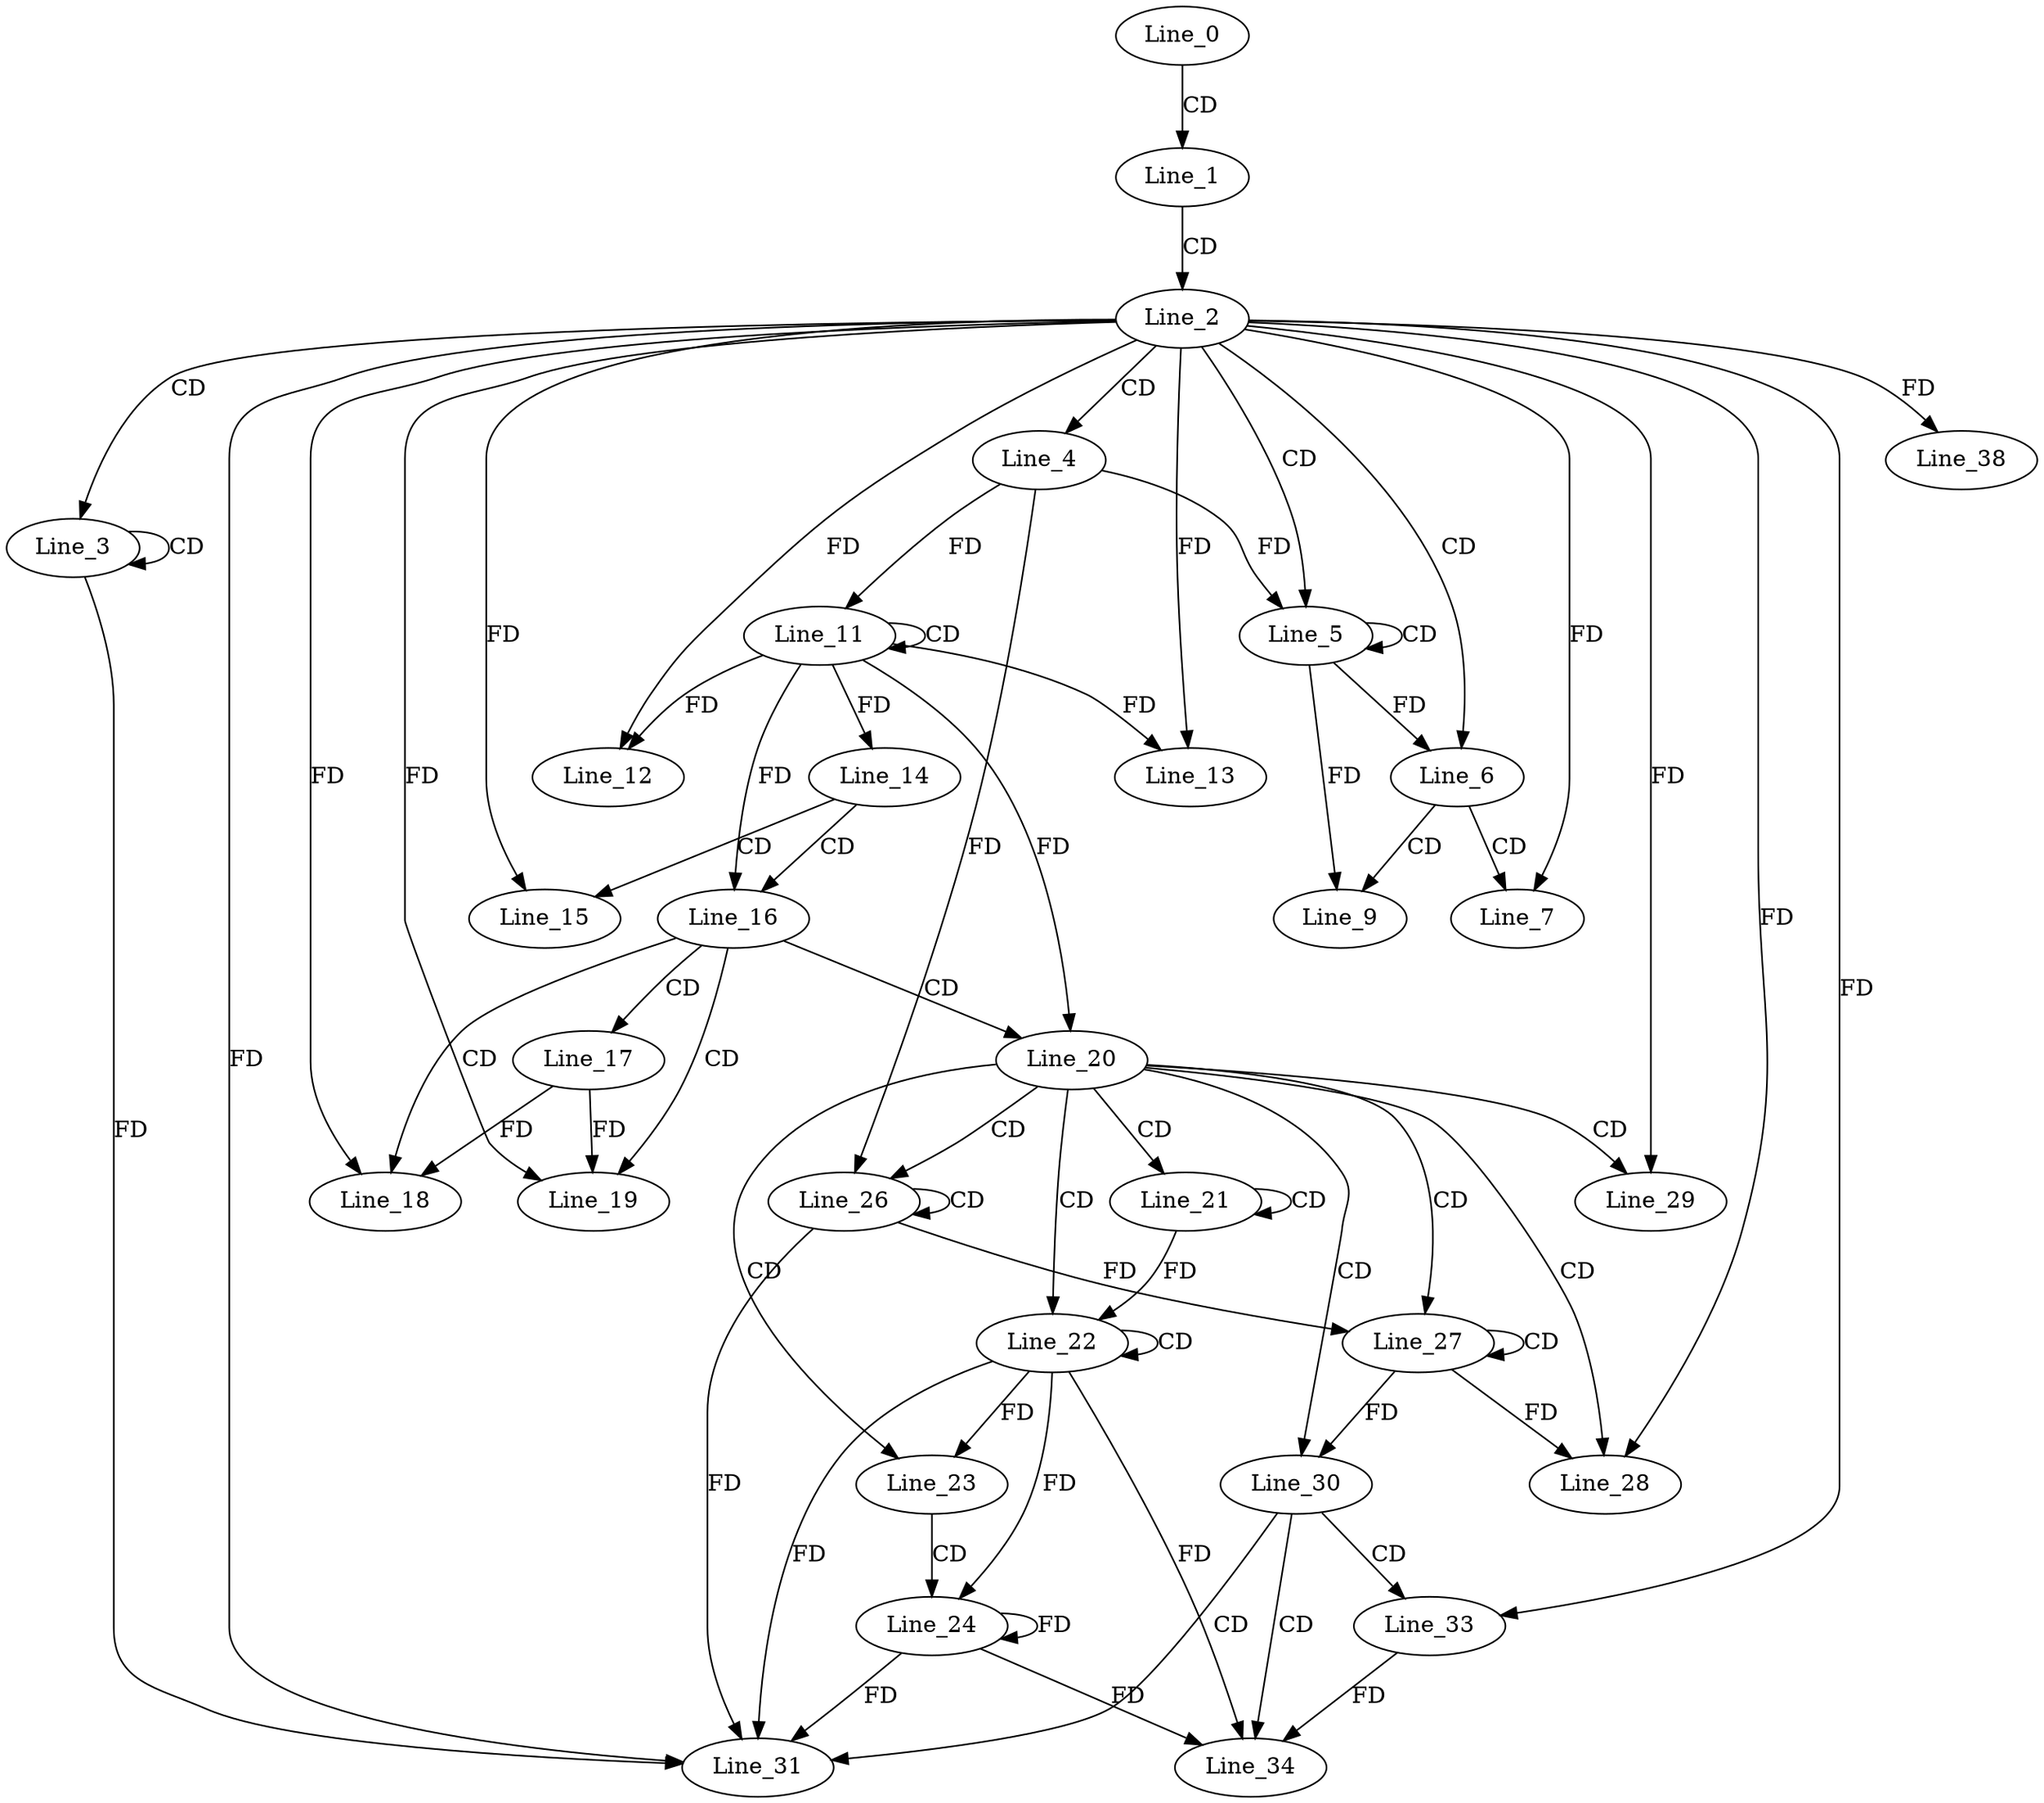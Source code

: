 digraph G {
  Line_0;
  Line_1;
  Line_2;
  Line_3;
  Line_3;
  Line_4;
  Line_5;
  Line_5;
  Line_6;
  Line_7;
  Line_9;
  Line_11;
  Line_11;
  Line_11;
  Line_12;
  Line_13;
  Line_14;
  Line_15;
  Line_16;
  Line_17;
  Line_18;
  Line_18;
  Line_19;
  Line_19;
  Line_19;
  Line_20;
  Line_21;
  Line_21;
  Line_22;
  Line_22;
  Line_23;
  Line_24;
  Line_26;
  Line_26;
  Line_27;
  Line_27;
  Line_28;
  Line_28;
  Line_29;
  Line_30;
  Line_31;
  Line_31;
  Line_31;
  Line_33;
  Line_33;
  Line_34;
  Line_38;
  Line_0 -> Line_1 [ label="CD" ];
  Line_1 -> Line_2 [ label="CD" ];
  Line_2 -> Line_3 [ label="CD" ];
  Line_3 -> Line_3 [ label="CD" ];
  Line_2 -> Line_4 [ label="CD" ];
  Line_2 -> Line_5 [ label="CD" ];
  Line_5 -> Line_5 [ label="CD" ];
  Line_4 -> Line_5 [ label="FD" ];
  Line_2 -> Line_6 [ label="CD" ];
  Line_5 -> Line_6 [ label="FD" ];
  Line_6 -> Line_7 [ label="CD" ];
  Line_2 -> Line_7 [ label="FD" ];
  Line_6 -> Line_9 [ label="CD" ];
  Line_5 -> Line_9 [ label="FD" ];
  Line_11 -> Line_11 [ label="CD" ];
  Line_4 -> Line_11 [ label="FD" ];
  Line_11 -> Line_12 [ label="FD" ];
  Line_2 -> Line_12 [ label="FD" ];
  Line_11 -> Line_13 [ label="FD" ];
  Line_2 -> Line_13 [ label="FD" ];
  Line_11 -> Line_14 [ label="FD" ];
  Line_14 -> Line_15 [ label="CD" ];
  Line_2 -> Line_15 [ label="FD" ];
  Line_14 -> Line_16 [ label="CD" ];
  Line_11 -> Line_16 [ label="FD" ];
  Line_16 -> Line_17 [ label="CD" ];
  Line_16 -> Line_18 [ label="CD" ];
  Line_2 -> Line_18 [ label="FD" ];
  Line_17 -> Line_18 [ label="FD" ];
  Line_16 -> Line_19 [ label="CD" ];
  Line_17 -> Line_19 [ label="FD" ];
  Line_2 -> Line_19 [ label="FD" ];
  Line_16 -> Line_20 [ label="CD" ];
  Line_11 -> Line_20 [ label="FD" ];
  Line_20 -> Line_21 [ label="CD" ];
  Line_21 -> Line_21 [ label="CD" ];
  Line_20 -> Line_22 [ label="CD" ];
  Line_22 -> Line_22 [ label="CD" ];
  Line_21 -> Line_22 [ label="FD" ];
  Line_20 -> Line_23 [ label="CD" ];
  Line_22 -> Line_23 [ label="FD" ];
  Line_23 -> Line_24 [ label="CD" ];
  Line_22 -> Line_24 [ label="FD" ];
  Line_24 -> Line_24 [ label="FD" ];
  Line_20 -> Line_26 [ label="CD" ];
  Line_26 -> Line_26 [ label="CD" ];
  Line_4 -> Line_26 [ label="FD" ];
  Line_20 -> Line_27 [ label="CD" ];
  Line_27 -> Line_27 [ label="CD" ];
  Line_26 -> Line_27 [ label="FD" ];
  Line_20 -> Line_28 [ label="CD" ];
  Line_2 -> Line_28 [ label="FD" ];
  Line_27 -> Line_28 [ label="FD" ];
  Line_20 -> Line_29 [ label="CD" ];
  Line_2 -> Line_29 [ label="FD" ];
  Line_20 -> Line_30 [ label="CD" ];
  Line_27 -> Line_30 [ label="FD" ];
  Line_30 -> Line_31 [ label="CD" ];
  Line_22 -> Line_31 [ label="FD" ];
  Line_24 -> Line_31 [ label="FD" ];
  Line_3 -> Line_31 [ label="FD" ];
  Line_26 -> Line_31 [ label="FD" ];
  Line_2 -> Line_31 [ label="FD" ];
  Line_30 -> Line_33 [ label="CD" ];
  Line_2 -> Line_33 [ label="FD" ];
  Line_30 -> Line_34 [ label="CD" ];
  Line_33 -> Line_34 [ label="FD" ];
  Line_22 -> Line_34 [ label="FD" ];
  Line_24 -> Line_34 [ label="FD" ];
  Line_2 -> Line_38 [ label="FD" ];
}

